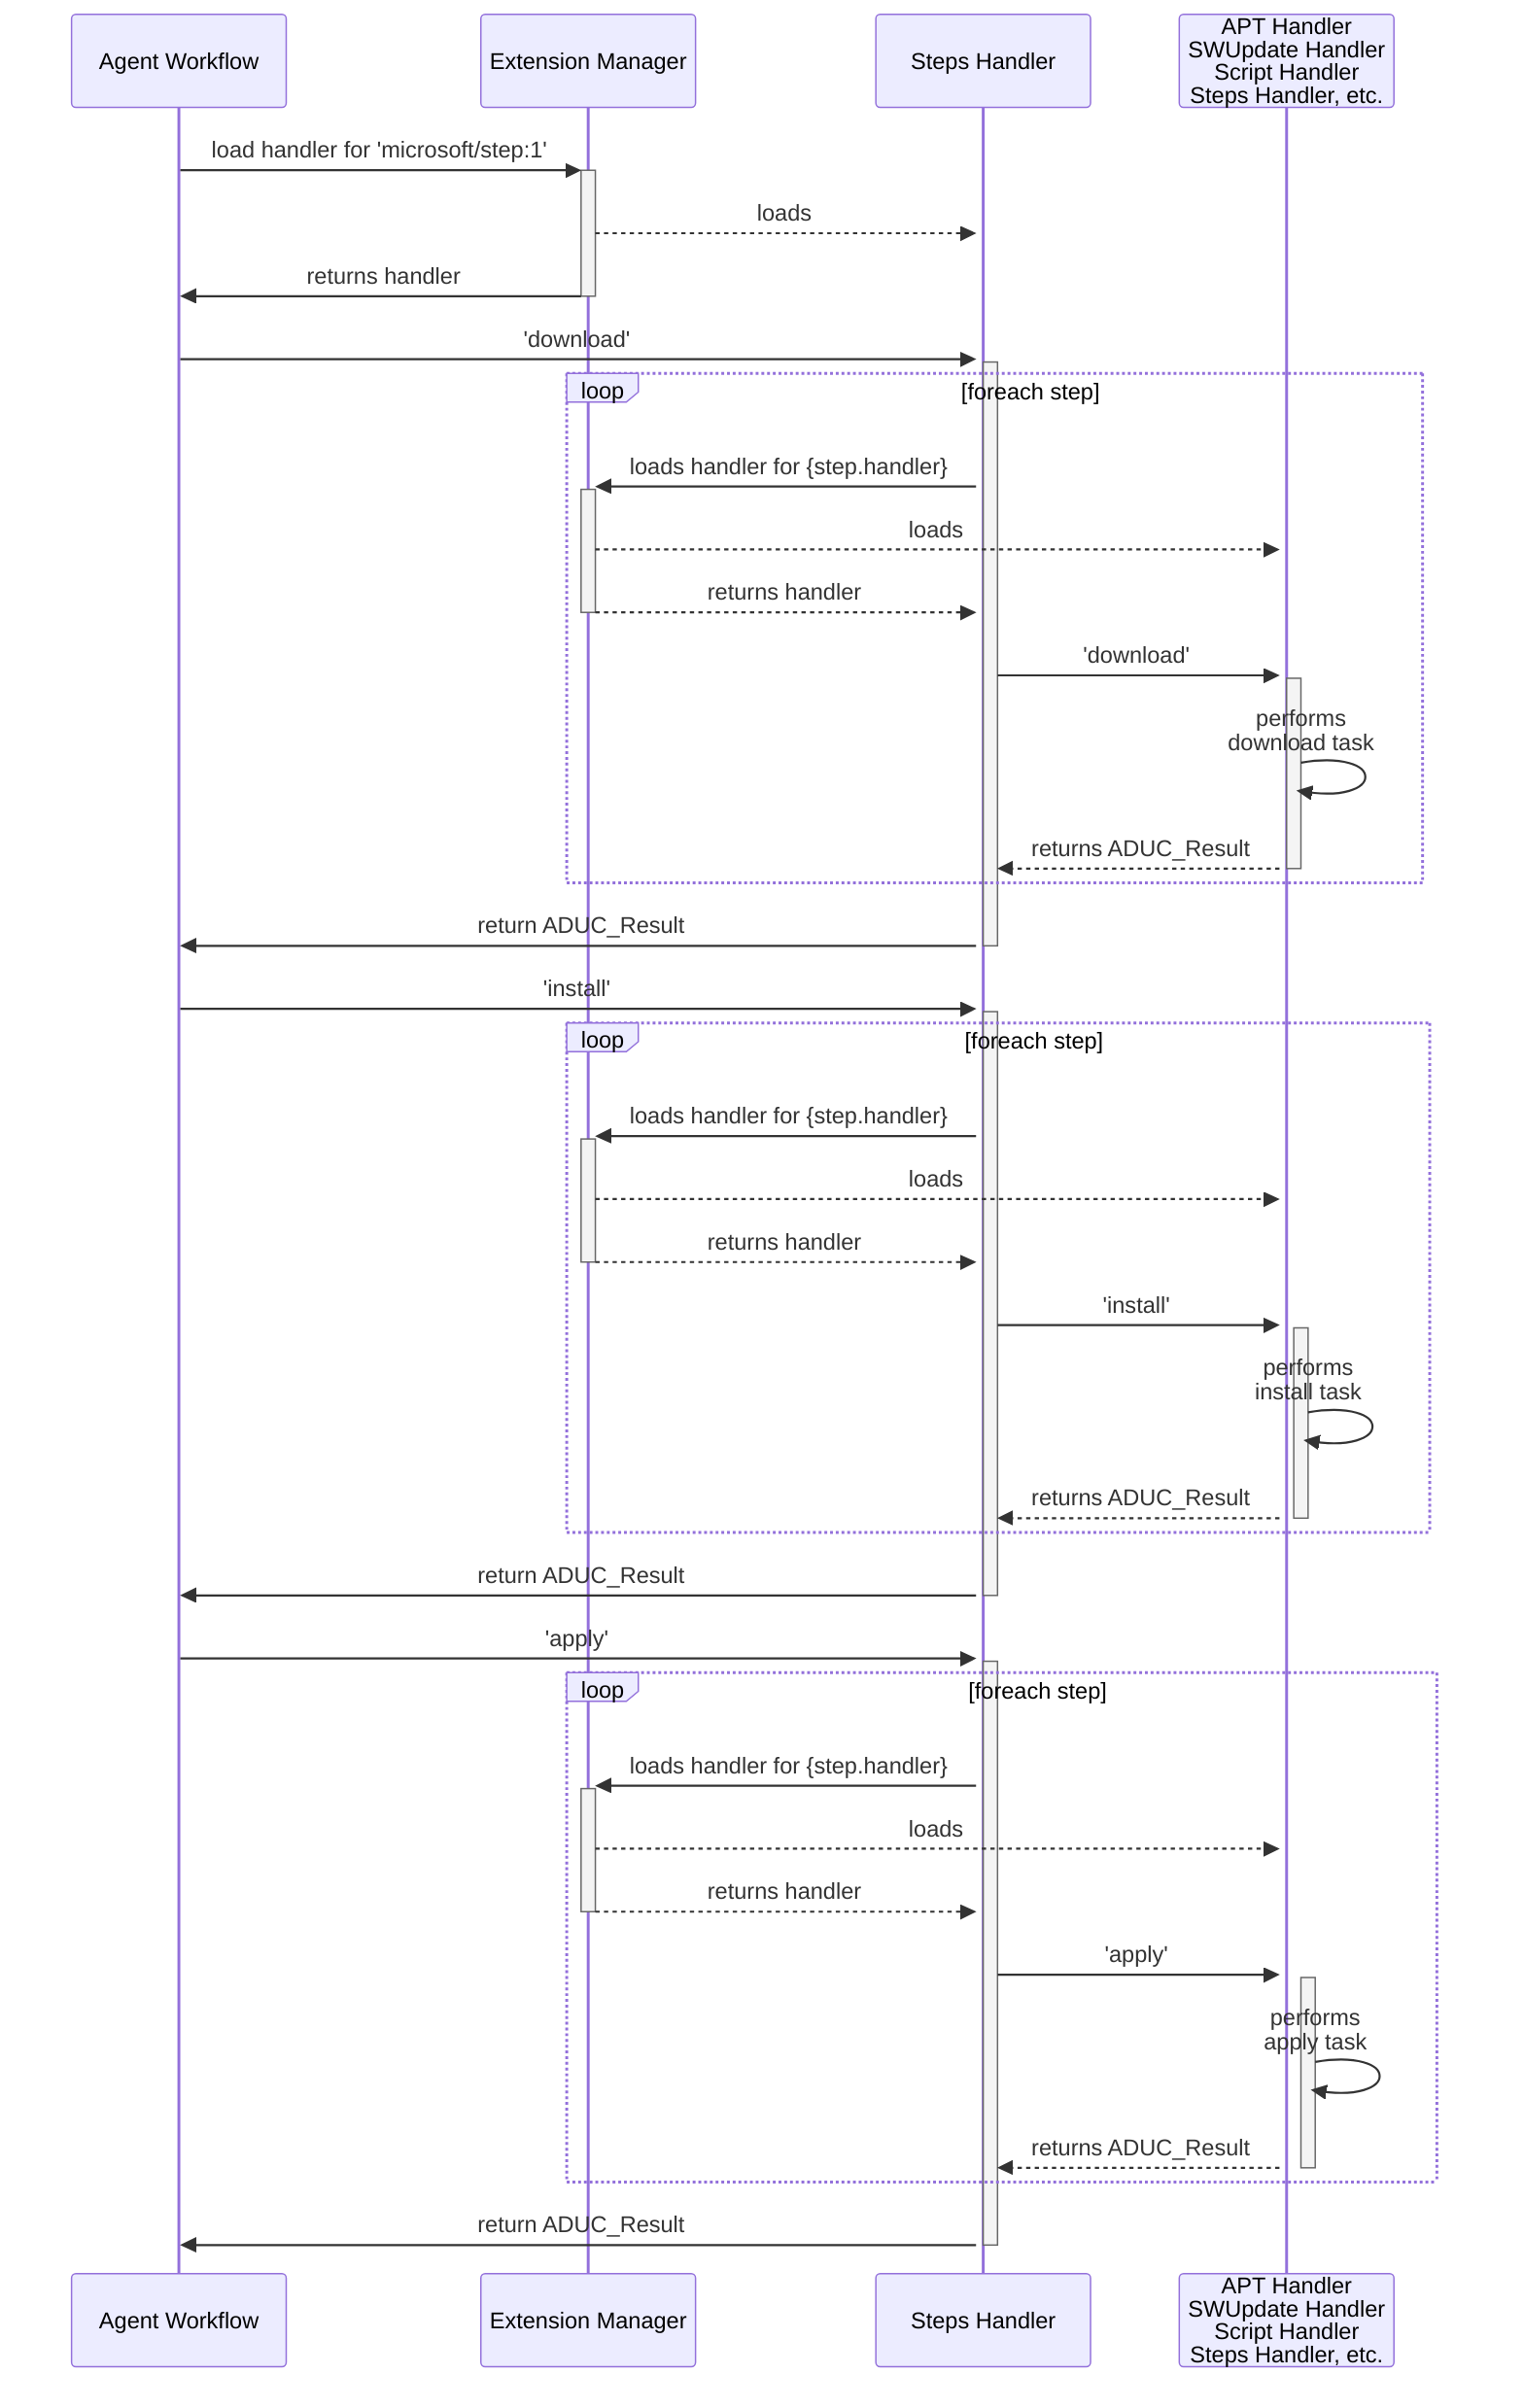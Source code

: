sequenceDiagram
    participant awf as Agent Workflow
    participant em as Extension Manager
    participant sthd as Steps Handler
    participant xyzhd as APT Handler<br/>SWUpdate Handler<br/>Script Handler<br/>Steps Handler, etc.

    awf->>+em: load handler for 'microsoft/step:1'
    em-->>+sthd: loads
    em->>-awf: returns handler
    awf->>+sthd:  'download'
    loop foreach step
    sthd->>+em: loads handler for {step.handler}
    em-->>+xyzhd: loads
    em-->>-sthd: returns handler
    sthd->>+xyzhd: 'download'
    xyzhd->>xyzhd: performs<br/>download task
    xyzhd-->>-sthd: returns ADUC_Result
    end
    sthd->>-awf: return ADUC_Result

    awf->>+sthd:  'install'
    loop foreach step
    sthd->>+em: loads handler for {step.handler}
    em-->>+xyzhd: loads
    em-->>-sthd: returns handler
    sthd->>+xyzhd: 'install'
    xyzhd->>xyzhd: performs<br/>install task
    xyzhd-->>-sthd: returns ADUC_Result
    end
    sthd->>-awf: return ADUC_Result

    awf->>+sthd:  'apply'
    loop foreach step
    sthd->>+em: loads handler for {step.handler}
    em-->>+xyzhd: loads
    em-->>-sthd: returns handler
    sthd->>+xyzhd: 'apply'
    xyzhd->>xyzhd: performs<br/>apply task
    xyzhd-->>-sthd: returns ADUC_Result
    end
    sthd->>-awf: return ADUC_Result